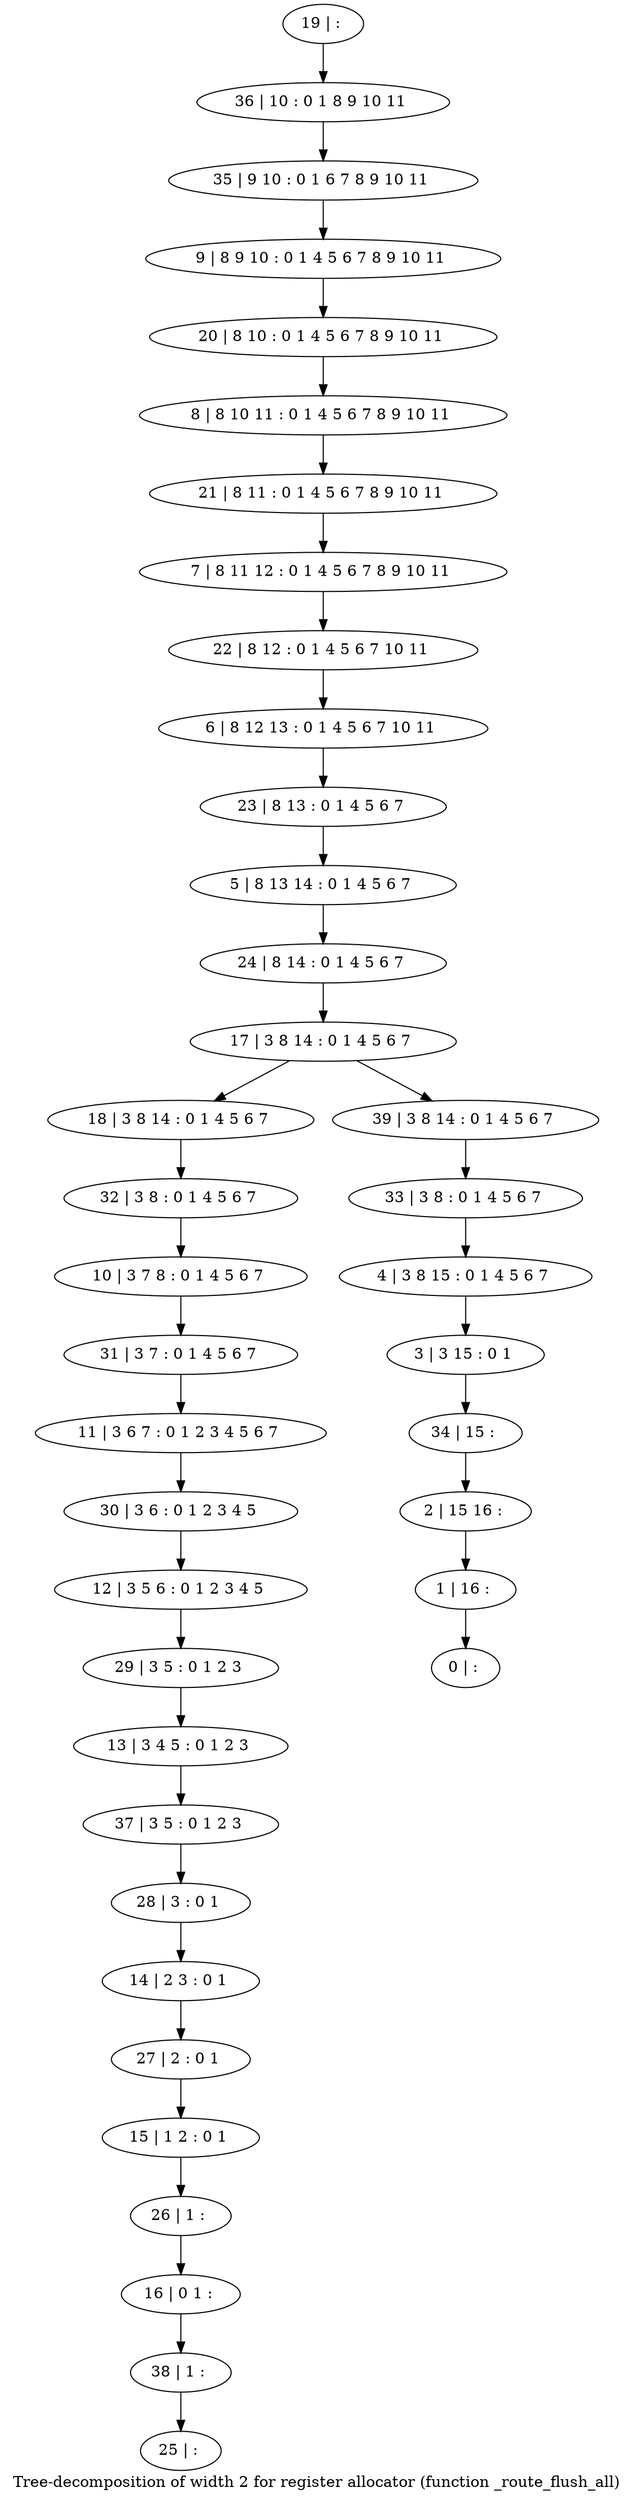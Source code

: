 digraph G {
graph [label="Tree-decomposition of width 2 for register allocator (function _route_flush_all)"]
0[label="0 | : "];
1[label="1 | 16 : "];
2[label="2 | 15 16 : "];
3[label="3 | 3 15 : 0 1 "];
4[label="4 | 3 8 15 : 0 1 4 5 6 7 "];
5[label="5 | 8 13 14 : 0 1 4 5 6 7 "];
6[label="6 | 8 12 13 : 0 1 4 5 6 7 10 11 "];
7[label="7 | 8 11 12 : 0 1 4 5 6 7 8 9 10 11 "];
8[label="8 | 8 10 11 : 0 1 4 5 6 7 8 9 10 11 "];
9[label="9 | 8 9 10 : 0 1 4 5 6 7 8 9 10 11 "];
10[label="10 | 3 7 8 : 0 1 4 5 6 7 "];
11[label="11 | 3 6 7 : 0 1 2 3 4 5 6 7 "];
12[label="12 | 3 5 6 : 0 1 2 3 4 5 "];
13[label="13 | 3 4 5 : 0 1 2 3 "];
14[label="14 | 2 3 : 0 1 "];
15[label="15 | 1 2 : 0 1 "];
16[label="16 | 0 1 : "];
17[label="17 | 3 8 14 : 0 1 4 5 6 7 "];
18[label="18 | 3 8 14 : 0 1 4 5 6 7 "];
19[label="19 | : "];
20[label="20 | 8 10 : 0 1 4 5 6 7 8 9 10 11 "];
21[label="21 | 8 11 : 0 1 4 5 6 7 8 9 10 11 "];
22[label="22 | 8 12 : 0 1 4 5 6 7 10 11 "];
23[label="23 | 8 13 : 0 1 4 5 6 7 "];
24[label="24 | 8 14 : 0 1 4 5 6 7 "];
25[label="25 | : "];
26[label="26 | 1 : "];
27[label="27 | 2 : 0 1 "];
28[label="28 | 3 : 0 1 "];
29[label="29 | 3 5 : 0 1 2 3 "];
30[label="30 | 3 6 : 0 1 2 3 4 5 "];
31[label="31 | 3 7 : 0 1 4 5 6 7 "];
32[label="32 | 3 8 : 0 1 4 5 6 7 "];
33[label="33 | 3 8 : 0 1 4 5 6 7 "];
34[label="34 | 15 : "];
35[label="35 | 9 10 : 0 1 6 7 8 9 10 11 "];
36[label="36 | 10 : 0 1 8 9 10 11 "];
37[label="37 | 3 5 : 0 1 2 3 "];
38[label="38 | 1 : "];
39[label="39 | 3 8 14 : 0 1 4 5 6 7 "];
26->16 ;
15->26 ;
27->15 ;
14->27 ;
28->14 ;
29->13 ;
12->29 ;
30->12 ;
11->30 ;
31->11 ;
10->31 ;
32->10 ;
18->32 ;
37->28 ;
13->37 ;
38->25 ;
16->38 ;
19->36 ;
36->35 ;
35->9 ;
9->20 ;
20->8 ;
8->21 ;
21->7 ;
7->22 ;
22->6 ;
6->23 ;
23->5 ;
5->24 ;
24->17 ;
33->4 ;
4->3 ;
3->34 ;
34->2 ;
2->1 ;
1->0 ;
39->33 ;
17->18 ;
17->39 ;
}
